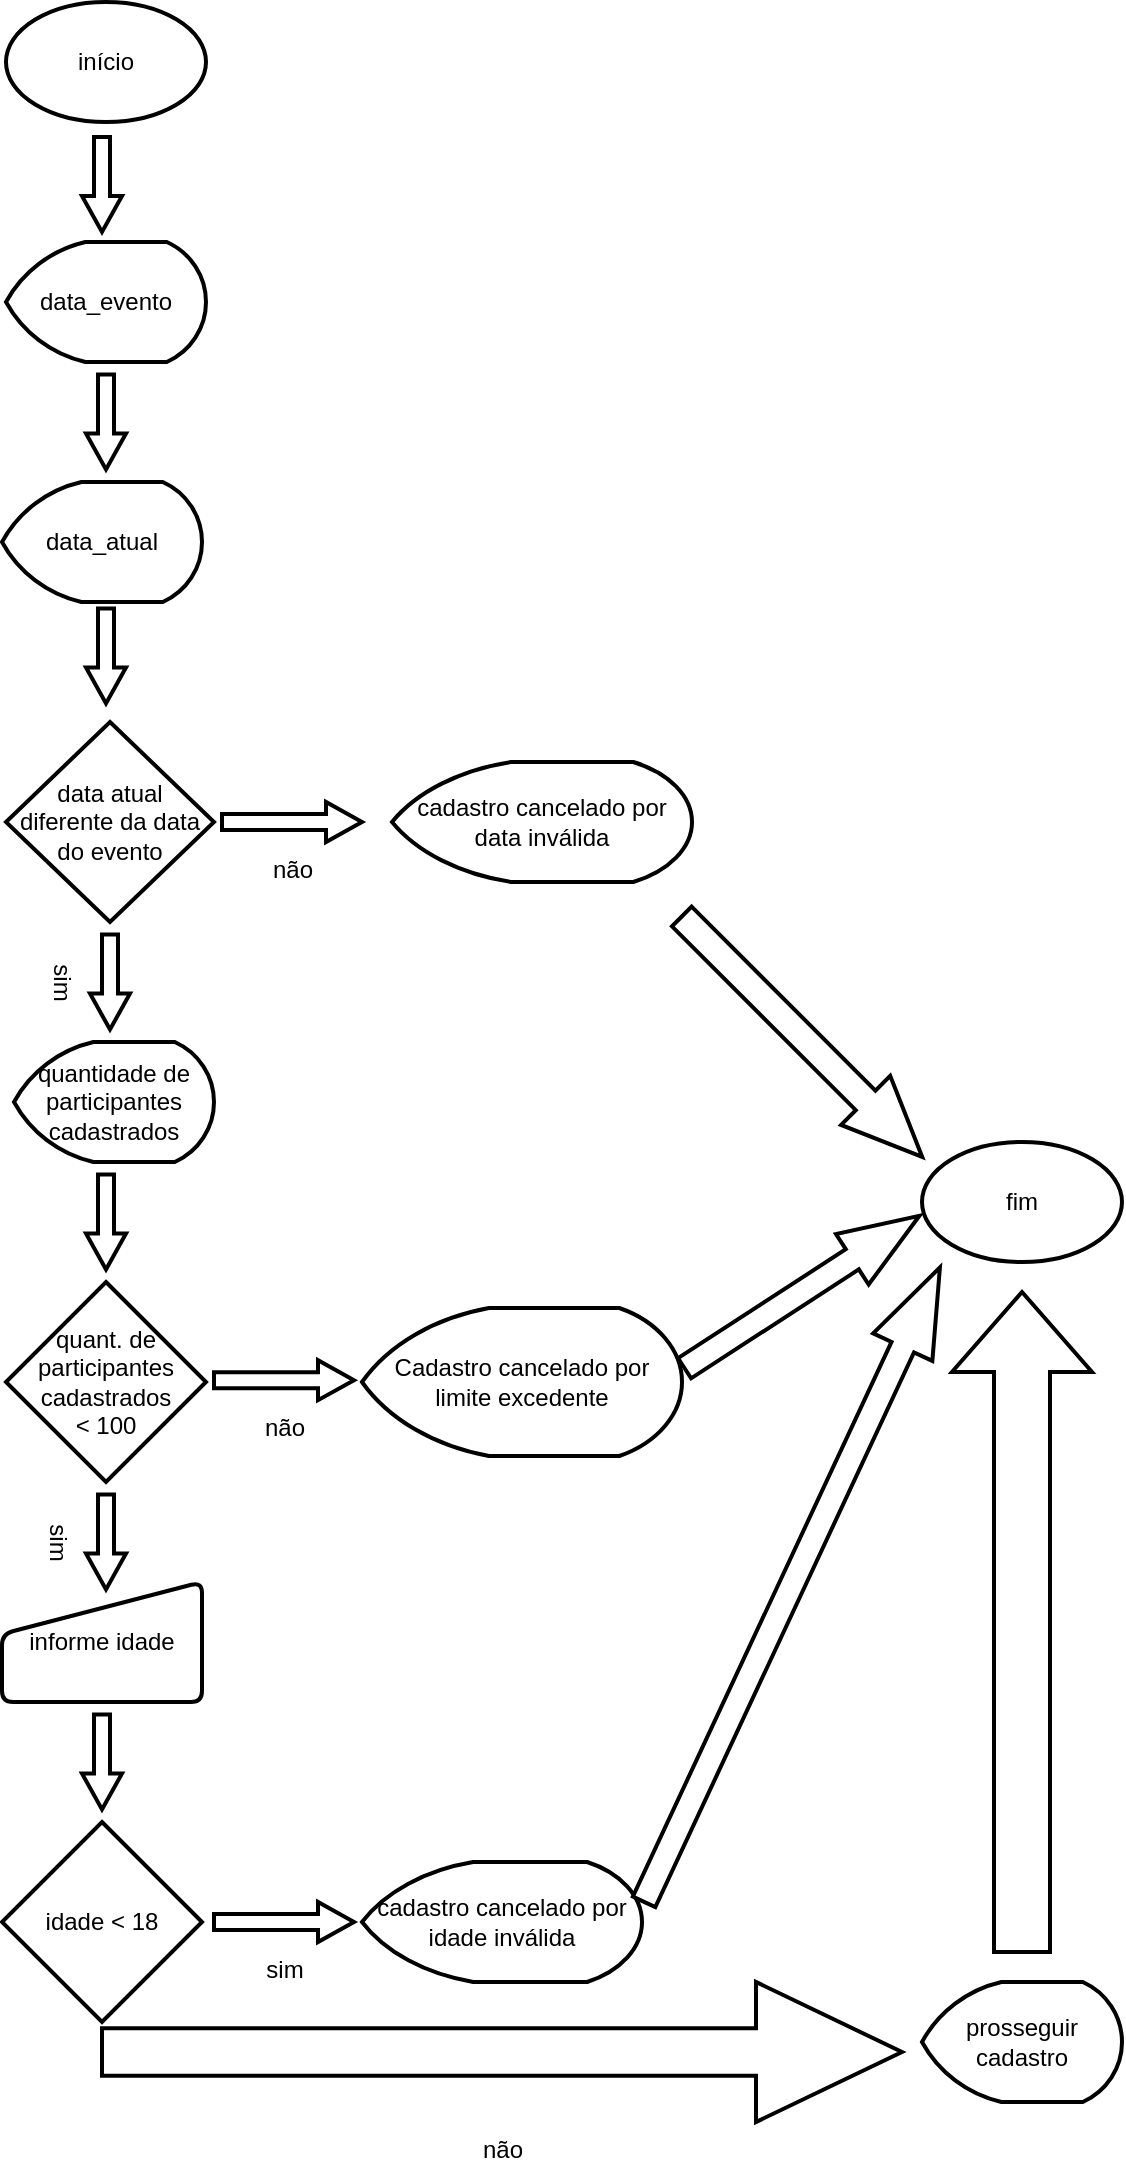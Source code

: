 <mxfile version="20.2.2" type="github"><diagram name="Page-1" id="edf60f1a-56cd-e834-aa8a-f176f3a09ee4"><mxGraphModel dx="868" dy="475" grid="1" gridSize="10" guides="1" tooltips="1" connect="1" arrows="1" fold="1" page="1" pageScale="1" pageWidth="1169" pageHeight="827" background="none" math="0" shadow="0"><root><mxCell id="0"/><mxCell id="1" parent="0"/><mxCell id="aAi2GxZdMjmD7LBEyE_j-26" value="data_evento" style="strokeWidth=2;html=1;shape=mxgraph.flowchart.display;whiteSpace=wrap;" vertex="1" parent="1"><mxGeometry x="102" y="610" width="100" height="60" as="geometry"/></mxCell><mxCell id="aAi2GxZdMjmD7LBEyE_j-27" value="início" style="strokeWidth=2;html=1;shape=mxgraph.flowchart.start_1;whiteSpace=wrap;" vertex="1" parent="1"><mxGeometry x="102" y="490" width="100" height="60" as="geometry"/></mxCell><mxCell id="aAi2GxZdMjmD7LBEyE_j-28" value="data_atual" style="strokeWidth=2;html=1;shape=mxgraph.flowchart.display;whiteSpace=wrap;" vertex="1" parent="1"><mxGeometry x="100" y="730" width="100" height="60" as="geometry"/></mxCell><mxCell id="aAi2GxZdMjmD7LBEyE_j-29" value="data atual diferente da data do evento" style="strokeWidth=2;html=1;shape=mxgraph.flowchart.decision;whiteSpace=wrap;" vertex="1" parent="1"><mxGeometry x="102" y="850" width="104" height="100" as="geometry"/></mxCell><mxCell id="aAi2GxZdMjmD7LBEyE_j-30" value="quantidade de participantes cadastrados" style="strokeWidth=2;html=1;shape=mxgraph.flowchart.display;whiteSpace=wrap;" vertex="1" parent="1"><mxGeometry x="106" y="1010" width="100" height="60" as="geometry"/></mxCell><mxCell id="aAi2GxZdMjmD7LBEyE_j-31" value="quant. de participantes cadastrados&lt;br&gt;&amp;lt; 100" style="strokeWidth=2;html=1;shape=mxgraph.flowchart.decision;whiteSpace=wrap;" vertex="1" parent="1"><mxGeometry x="102" y="1130" width="100" height="100" as="geometry"/></mxCell><mxCell id="aAi2GxZdMjmD7LBEyE_j-32" value="informe idade" style="html=1;strokeWidth=2;shape=manualInput;whiteSpace=wrap;rounded=1;size=26;arcSize=11;" vertex="1" parent="1"><mxGeometry x="100" y="1280" width="100" height="60" as="geometry"/></mxCell><mxCell id="aAi2GxZdMjmD7LBEyE_j-33" value="idade &amp;lt; 18" style="strokeWidth=2;html=1;shape=mxgraph.flowchart.decision;whiteSpace=wrap;" vertex="1" parent="1"><mxGeometry x="100" y="1400" width="100" height="100" as="geometry"/></mxCell><mxCell id="aAi2GxZdMjmD7LBEyE_j-34" value="fim" style="strokeWidth=2;html=1;shape=mxgraph.flowchart.start_1;whiteSpace=wrap;" vertex="1" parent="1"><mxGeometry x="560" y="1060" width="100" height="60" as="geometry"/></mxCell><mxCell id="aAi2GxZdMjmD7LBEyE_j-35" value="cadastro cancelado por idade inválida" style="strokeWidth=2;html=1;shape=mxgraph.flowchart.display;whiteSpace=wrap;" vertex="1" parent="1"><mxGeometry x="280" y="1420" width="140" height="60" as="geometry"/></mxCell><mxCell id="aAi2GxZdMjmD7LBEyE_j-36" value="Cadastro cancelado por limite excedente" style="strokeWidth=2;html=1;shape=mxgraph.flowchart.display;whiteSpace=wrap;" vertex="1" parent="1"><mxGeometry x="280" y="1143" width="160" height="74" as="geometry"/></mxCell><mxCell id="aAi2GxZdMjmD7LBEyE_j-37" value="prosseguir cadastro" style="strokeWidth=2;html=1;shape=mxgraph.flowchart.display;whiteSpace=wrap;" vertex="1" parent="1"><mxGeometry x="560" y="1480" width="100" height="60" as="geometry"/></mxCell><mxCell id="aAi2GxZdMjmD7LBEyE_j-38" value="não" style="verticalLabelPosition=bottom;verticalAlign=top;html=1;strokeWidth=2;shape=mxgraph.arrows2.arrow;dy=0.66;dx=73;notch=0;" vertex="1" parent="1"><mxGeometry x="150" y="1480" width="400" height="70" as="geometry"/></mxCell><mxCell id="aAi2GxZdMjmD7LBEyE_j-39" value="" style="verticalLabelPosition=bottom;verticalAlign=top;html=1;strokeWidth=2;shape=mxgraph.arrows2.arrow;dy=0.6;dx=40;notch=0;rotation=-90;" vertex="1" parent="1"><mxGeometry x="445" y="1265" width="330" height="70" as="geometry"/></mxCell><mxCell id="aAi2GxZdMjmD7LBEyE_j-40" value="" style="verticalLabelPosition=bottom;verticalAlign=top;html=1;strokeWidth=2;shape=mxgraph.arrows2.arrow;dy=0.62;dx=43.96;notch=0;rotation=-65;" vertex="1" parent="1"><mxGeometry x="320" y="1265" width="350" height="32.66" as="geometry"/></mxCell><mxCell id="aAi2GxZdMjmD7LBEyE_j-41" value="" style="verticalLabelPosition=bottom;verticalAlign=top;html=1;strokeWidth=2;shape=mxgraph.arrows2.arrow;dy=0.6;dx=40;notch=0;rotation=-33;" vertex="1" parent="1"><mxGeometry x="430" y="1120" width="140" height="30" as="geometry"/></mxCell><mxCell id="aAi2GxZdMjmD7LBEyE_j-42" value="" style="verticalLabelPosition=bottom;verticalAlign=top;html=1;strokeWidth=2;shape=mxgraph.arrows2.arrow;dy=0.6;dx=40;notch=0;rotation=45;" vertex="1" parent="1"><mxGeometry x="415" y="990" width="170" height="34.74" as="geometry"/></mxCell><mxCell id="aAi2GxZdMjmD7LBEyE_j-43" value="cadastro cancelado por data inválida" style="strokeWidth=2;html=1;shape=mxgraph.flowchart.display;whiteSpace=wrap;" vertex="1" parent="1"><mxGeometry x="295" y="870" width="150" height="60" as="geometry"/></mxCell><mxCell id="aAi2GxZdMjmD7LBEyE_j-44" value="" style="verticalLabelPosition=bottom;verticalAlign=top;html=1;strokeWidth=2;shape=mxgraph.arrows2.arrow;dy=0.6;dx=18;notch=0;rotation=90;" vertex="1" parent="1"><mxGeometry x="126.25" y="571.25" width="47.5" height="20" as="geometry"/></mxCell><mxCell id="aAi2GxZdMjmD7LBEyE_j-46" value="" style="verticalLabelPosition=bottom;verticalAlign=top;html=1;strokeWidth=2;shape=mxgraph.arrows2.arrow;dy=0.6;dx=18;notch=0;rotation=90;" vertex="1" parent="1"><mxGeometry x="128.25" y="690" width="47.5" height="20" as="geometry"/></mxCell><mxCell id="aAi2GxZdMjmD7LBEyE_j-47" value="" style="verticalLabelPosition=bottom;verticalAlign=top;html=1;strokeWidth=2;shape=mxgraph.arrows2.arrow;dy=0.6;dx=18;notch=0;rotation=90;" vertex="1" parent="1"><mxGeometry x="128.25" y="807" width="47.5" height="20" as="geometry"/></mxCell><mxCell id="aAi2GxZdMjmD7LBEyE_j-48" value="sim" style="verticalLabelPosition=bottom;verticalAlign=top;html=1;strokeWidth=2;shape=mxgraph.arrows2.arrow;dy=0.6;dx=18;notch=0;rotation=90;" vertex="1" parent="1"><mxGeometry x="130.25" y="970" width="47.5" height="20" as="geometry"/></mxCell><mxCell id="aAi2GxZdMjmD7LBEyE_j-49" value="não" style="verticalLabelPosition=bottom;verticalAlign=top;html=1;strokeWidth=2;shape=mxgraph.arrows2.arrow;dy=0.6;dx=18;notch=0;rotation=0;" vertex="1" parent="1"><mxGeometry x="210" y="890" width="70" height="20" as="geometry"/></mxCell><mxCell id="aAi2GxZdMjmD7LBEyE_j-51" value="" style="verticalLabelPosition=bottom;verticalAlign=top;html=1;strokeWidth=2;shape=mxgraph.arrows2.arrow;dy=0.6;dx=18;notch=0;rotation=90;" vertex="1" parent="1"><mxGeometry x="128.25" y="1090" width="47.5" height="20" as="geometry"/></mxCell><mxCell id="aAi2GxZdMjmD7LBEyE_j-52" value="sim" style="verticalLabelPosition=bottom;verticalAlign=top;html=1;strokeWidth=2;shape=mxgraph.arrows2.arrow;dy=0.6;dx=18;notch=0;rotation=90;" vertex="1" parent="1"><mxGeometry x="128.25" y="1250" width="47.5" height="20" as="geometry"/></mxCell><mxCell id="aAi2GxZdMjmD7LBEyE_j-53" value="não" style="verticalLabelPosition=bottom;verticalAlign=top;html=1;strokeWidth=2;shape=mxgraph.arrows2.arrow;dy=0.6;dx=18;notch=0;rotation=0;" vertex="1" parent="1"><mxGeometry x="206" y="1169.11" width="70" height="20" as="geometry"/></mxCell><mxCell id="aAi2GxZdMjmD7LBEyE_j-54" value="" style="verticalLabelPosition=bottom;verticalAlign=top;html=1;strokeWidth=2;shape=mxgraph.arrows2.arrow;dy=0.6;dx=18;notch=0;rotation=90;" vertex="1" parent="1"><mxGeometry x="126.25" y="1360" width="47.5" height="20" as="geometry"/></mxCell><mxCell id="aAi2GxZdMjmD7LBEyE_j-55" value="sim" style="verticalLabelPosition=bottom;verticalAlign=top;html=1;strokeWidth=2;shape=mxgraph.arrows2.arrow;dy=0.6;dx=18;notch=0;rotation=0;" vertex="1" parent="1"><mxGeometry x="206" y="1440" width="70" height="20" as="geometry"/></mxCell></root></mxGraphModel></diagram></mxfile>